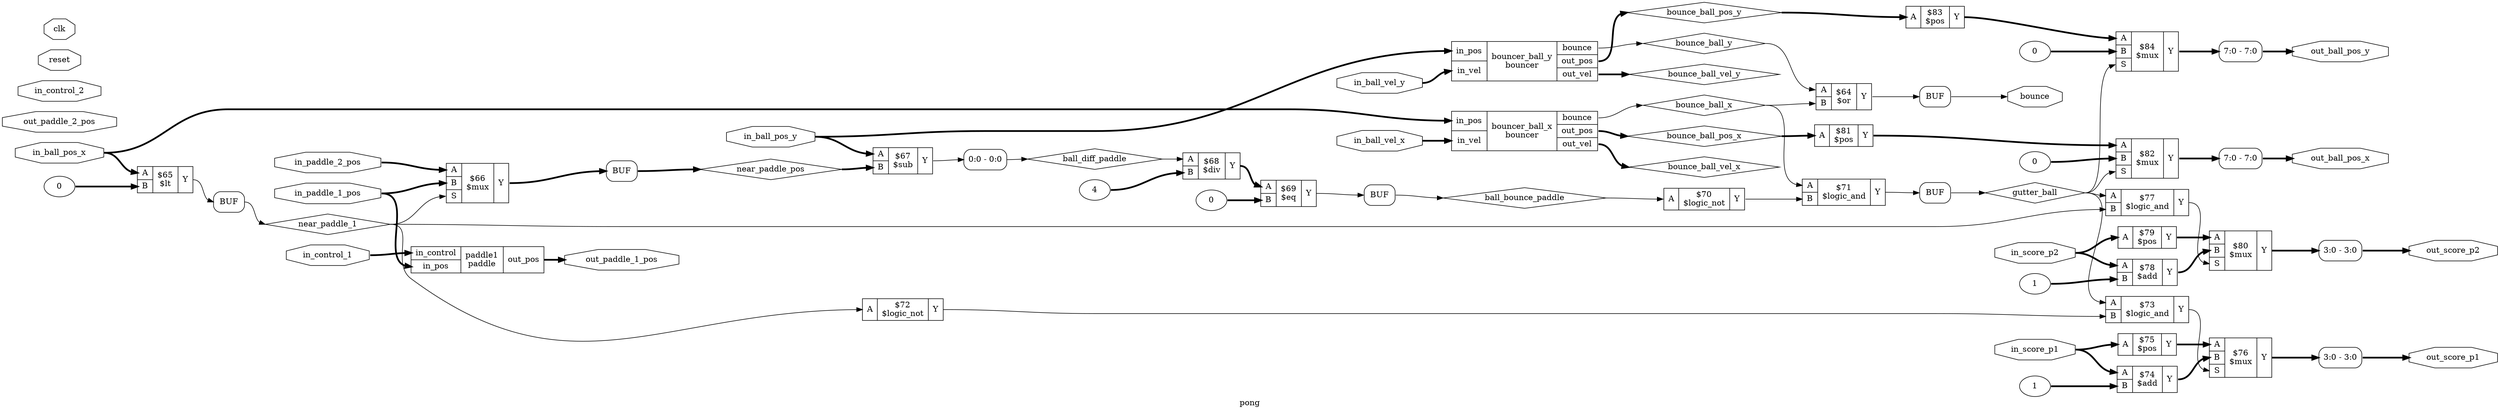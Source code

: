 digraph "pong" {
label="pong";
rankdir="LR";
remincross=true;
n22 [ shape=diamond, label="bounce_ball_x", color="black", fontcolor="black" ];
n23 [ shape=diamond, label="bounce_ball_y", color="black", fontcolor="black" ];
n24 [ shape=diamond, label="gutter_ball", color="black", fontcolor="black" ];
n25 [ shape=diamond, label="ball_bounce_paddle", color="black", fontcolor="black" ];
n26 [ shape=diamond, label="ball_diff_paddle", color="black", fontcolor="black" ];
n27 [ shape=diamond, label="near_paddle_pos", color="black", fontcolor="black" ];
n28 [ shape=diamond, label="near_paddle_1", color="black", fontcolor="black" ];
n29 [ shape=diamond, label="bounce_ball_vel_y", color="black", fontcolor="black" ];
n30 [ shape=diamond, label="bounce_ball_vel_x", color="black", fontcolor="black" ];
n31 [ shape=diamond, label="bounce_ball_pos_y", color="black", fontcolor="black" ];
n32 [ shape=diamond, label="bounce_ball_pos_x", color="black", fontcolor="black" ];
n33 [ shape=octagon, label="bounce", color="black", fontcolor="black" ];
n34 [ shape=octagon, label="out_ball_pos_y", color="black", fontcolor="black" ];
n35 [ shape=octagon, label="out_ball_pos_x", color="black", fontcolor="black" ];
n36 [ shape=octagon, label="in_ball_pos_y", color="black", fontcolor="black" ];
n37 [ shape=octagon, label="in_ball_pos_x", color="black", fontcolor="black" ];
n38 [ shape=octagon, label="out_score_p2", color="black", fontcolor="black" ];
n39 [ shape=octagon, label="out_score_p1", color="black", fontcolor="black" ];
n40 [ shape=octagon, label="in_ball_vel_x", color="black", fontcolor="black" ];
n41 [ shape=octagon, label="in_ball_vel_y", color="black", fontcolor="black" ];
n42 [ shape=octagon, label="in_score_p2", color="black", fontcolor="black" ];
n43 [ shape=octagon, label="in_score_p1", color="black", fontcolor="black" ];
n44 [ shape=octagon, label="out_paddle_2_pos", color="black", fontcolor="black" ];
n45 [ shape=octagon, label="out_paddle_1_pos", color="black", fontcolor="black" ];
n46 [ shape=octagon, label="in_paddle_2_pos", color="black", fontcolor="black" ];
n47 [ shape=octagon, label="in_paddle_1_pos", color="black", fontcolor="black" ];
n48 [ shape=octagon, label="in_control_2", color="black", fontcolor="black" ];
n49 [ shape=octagon, label="in_control_1", color="black", fontcolor="black" ];
n50 [ shape=octagon, label="reset", color="black", fontcolor="black" ];
n51 [ shape=octagon, label="clk", color="black", fontcolor="black" ];
v0 [ label="0" ];
c56 [ shape=record, label="{{<p52> A|<p53> B|<p54> S}|$84\n$mux|{<p55> Y}}" ];
c57 [ shape=record, label="{{<p52> A}|$83\n$pos|{<p55> Y}}" ];
v1 [ label="0" ];
c58 [ shape=record, label="{{<p52> A|<p53> B|<p54> S}|$82\n$mux|{<p55> Y}}" ];
c59 [ shape=record, label="{{<p52> A}|$81\n$pos|{<p55> Y}}" ];
c60 [ shape=record, label="{{<p52> A|<p53> B|<p54> S}|$80\n$mux|{<p55> Y}}" ];
c61 [ shape=record, label="{{<p52> A}|$79\n$pos|{<p55> Y}}" ];
v2 [ label="1" ];
c62 [ shape=record, label="{{<p52> A|<p53> B}|$78\n$add|{<p55> Y}}" ];
c63 [ shape=record, label="{{<p52> A|<p53> B}|$77\n$logic_and|{<p55> Y}}" ];
c64 [ shape=record, label="{{<p52> A|<p53> B|<p54> S}|$76\n$mux|{<p55> Y}}" ];
c65 [ shape=record, label="{{<p52> A}|$75\n$pos|{<p55> Y}}" ];
v3 [ label="1" ];
c66 [ shape=record, label="{{<p52> A|<p53> B}|$74\n$add|{<p55> Y}}" ];
c67 [ shape=record, label="{{<p52> A|<p53> B}|$73\n$logic_and|{<p55> Y}}" ];
c68 [ shape=record, label="{{<p52> A}|$72\n$logic_not|{<p55> Y}}" ];
c69 [ shape=record, label="{{<p52> A|<p53> B}|$71\n$logic_and|{<p55> Y}}" ];
c70 [ shape=record, label="{{<p52> A}|$70\n$logic_not|{<p55> Y}}" ];
v4 [ label="0" ];
c71 [ shape=record, label="{{<p52> A|<p53> B}|$69\n$eq|{<p55> Y}}" ];
v5 [ label="4" ];
c72 [ shape=record, label="{{<p52> A|<p53> B}|$68\n$div|{<p55> Y}}" ];
c73 [ shape=record, label="{{<p52> A|<p53> B}|$67\n$sub|{<p55> Y}}" ];
c74 [ shape=record, label="{{<p52> A|<p53> B|<p54> S}|$66\n$mux|{<p55> Y}}" ];
v6 [ label="0" ];
c75 [ shape=record, label="{{<p52> A|<p53> B}|$65\n$lt|{<p55> Y}}" ];
c76 [ shape=record, label="{{<p52> A|<p53> B}|$64\n$or|{<p55> Y}}" ];
c81 [ shape=record, label="{{<p77> in_pos|<p78> in_vel}|bouncer_ball_x\nbouncer|{<p33> bounce|<p79> out_pos|<p80> out_vel}}" ];
c82 [ shape=record, label="{{<p77> in_pos|<p78> in_vel}|bouncer_ball_y\nbouncer|{<p33> bounce|<p79> out_pos|<p80> out_vel}}" ];
c84 [ shape=record, label="{{<p83> in_control|<p77> in_pos}|paddle1\npaddle|{<p79> out_pos}}" ];
x7 [shape=box, style=rounded, label="BUF"];
x8 [shape=box, style=rounded, label="BUF"];
x9 [shape=box, style=rounded, label="BUF"];
x10 [ shape=record, style=rounded, label="<s0> 0:0 - 0:0 " ];
x11 [shape=box, style=rounded, label="BUF"];
x12 [shape=box, style=rounded, label="BUF"];
x13 [ shape=record, style=rounded, label="<s0> 3:0 - 3:0 " ];
x14 [ shape=record, style=rounded, label="<s0> 3:0 - 3:0 " ];
x15 [ shape=record, style=rounded, label="<s0> 7:0 - 7:0 " ];
x16 [ shape=record, style=rounded, label="<s0> 7:0 - 7:0 " ];
c56:p55:e -> x16:s0:w [color="black", style="setlinewidth(3)", label=""];
c65:p55:e -> c64:p52:w [color="black", style="setlinewidth(3)", label=""];
c66:p55:e -> c64:p53:w [color="black", style="setlinewidth(3)", label=""];
c67:p55:e -> c64:p54:w [color="black", label=""];
c68:p55:e -> c67:p53:w [color="black", label=""];
c69:p55:e -> x12:w:w [color="black", label=""];
c70:p55:e -> c69:p53:w [color="black", label=""];
c71:p55:e -> x11:w:w [color="black", label=""];
c72:p55:e -> c71:p52:w [color="black", style="setlinewidth(3)", label=""];
c73:p55:e -> x10:s0:w [color="black", label=""];
c74:p55:e -> x9:w:w [color="black", style="setlinewidth(3)", label=""];
c57:p55:e -> c56:p52:w [color="black", style="setlinewidth(3)", label=""];
c75:p55:e -> x8:w:w [color="black", label=""];
c76:p55:e -> x7:w:w [color="black", label=""];
c81:p33:e -> n22:w [color="black", label=""];
n22:e -> c69:p52:w [color="black", label=""];
n22:e -> c76:p53:w [color="black", label=""];
c82:p33:e -> n23:w [color="black", label=""];
n23:e -> c76:p52:w [color="black", label=""];
x12:e:e -> n24:w [color="black", label=""];
n24:e -> c56:p54:w [color="black", label=""];
n24:e -> c58:p54:w [color="black", label=""];
n24:e -> c63:p52:w [color="black", label=""];
n24:e -> c67:p52:w [color="black", label=""];
x11:e:e -> n25:w [color="black", label=""];
n25:e -> c70:p52:w [color="black", label=""];
x10:e -> n26:w [color="black", label=""];
n26:e -> c72:p52:w [color="black", label=""];
x9:e:e -> n27:w [color="black", style="setlinewidth(3)", label=""];
n27:e -> c73:p53:w [color="black", style="setlinewidth(3)", label=""];
x8:e:e -> n28:w [color="black", label=""];
n28:e -> c63:p53:w [color="black", label=""];
n28:e -> c68:p52:w [color="black", label=""];
n28:e -> c74:p54:w [color="black", label=""];
c82:p80:e -> n29:w [color="black", style="setlinewidth(3)", label=""];
c58:p55:e -> x15:s0:w [color="black", style="setlinewidth(3)", label=""];
c81:p80:e -> n30:w [color="black", style="setlinewidth(3)", label=""];
c82:p79:e -> n31:w [color="black", style="setlinewidth(3)", label=""];
n31:e -> c57:p52:w [color="black", style="setlinewidth(3)", label=""];
c81:p79:e -> n32:w [color="black", style="setlinewidth(3)", label=""];
n32:e -> c59:p52:w [color="black", style="setlinewidth(3)", label=""];
x7:e:e -> n33:w [color="black", label=""];
x16:e -> n34:w [color="black", style="setlinewidth(3)", label=""];
x15:e -> n35:w [color="black", style="setlinewidth(3)", label=""];
n36:e -> c73:p52:w [color="black", style="setlinewidth(3)", label=""];
n36:e -> c82:p77:w [color="black", style="setlinewidth(3)", label=""];
n37:e -> c75:p52:w [color="black", style="setlinewidth(3)", label=""];
n37:e -> c81:p77:w [color="black", style="setlinewidth(3)", label=""];
x14:e -> n38:w [color="black", style="setlinewidth(3)", label=""];
x13:e -> n39:w [color="black", style="setlinewidth(3)", label=""];
c59:p55:e -> c58:p52:w [color="black", style="setlinewidth(3)", label=""];
n40:e -> c81:p78:w [color="black", style="setlinewidth(3)", label=""];
n41:e -> c82:p78:w [color="black", style="setlinewidth(3)", label=""];
n42:e -> c61:p52:w [color="black", style="setlinewidth(3)", label=""];
n42:e -> c62:p52:w [color="black", style="setlinewidth(3)", label=""];
n43:e -> c65:p52:w [color="black", style="setlinewidth(3)", label=""];
n43:e -> c66:p52:w [color="black", style="setlinewidth(3)", label=""];
c84:p79:e -> n45:w [color="black", style="setlinewidth(3)", label=""];
n46:e -> c74:p52:w [color="black", style="setlinewidth(3)", label=""];
n47:e -> c74:p53:w [color="black", style="setlinewidth(3)", label=""];
n47:e -> c84:p77:w [color="black", style="setlinewidth(3)", label=""];
n49:e -> c84:p83:w [color="black", style="setlinewidth(3)", label=""];
c60:p55:e -> x14:s0:w [color="black", style="setlinewidth(3)", label=""];
c61:p55:e -> c60:p52:w [color="black", style="setlinewidth(3)", label=""];
c62:p55:e -> c60:p53:w [color="black", style="setlinewidth(3)", label=""];
c63:p55:e -> c60:p54:w [color="black", label=""];
c64:p55:e -> x13:s0:w [color="black", style="setlinewidth(3)", label=""];
v0:e -> c56:p53:w [color="black", style="setlinewidth(3)", label=""];
v1:e -> c58:p53:w [color="black", style="setlinewidth(3)", label=""];
v2:e -> c62:p53:w [color="black", style="setlinewidth(3)", label=""];
v3:e -> c66:p53:w [color="black", style="setlinewidth(3)", label=""];
v4:e -> c71:p53:w [color="black", style="setlinewidth(3)", label=""];
v5:e -> c72:p53:w [color="black", style="setlinewidth(3)", label=""];
v6:e -> c75:p53:w [color="black", style="setlinewidth(3)", label=""];
}
